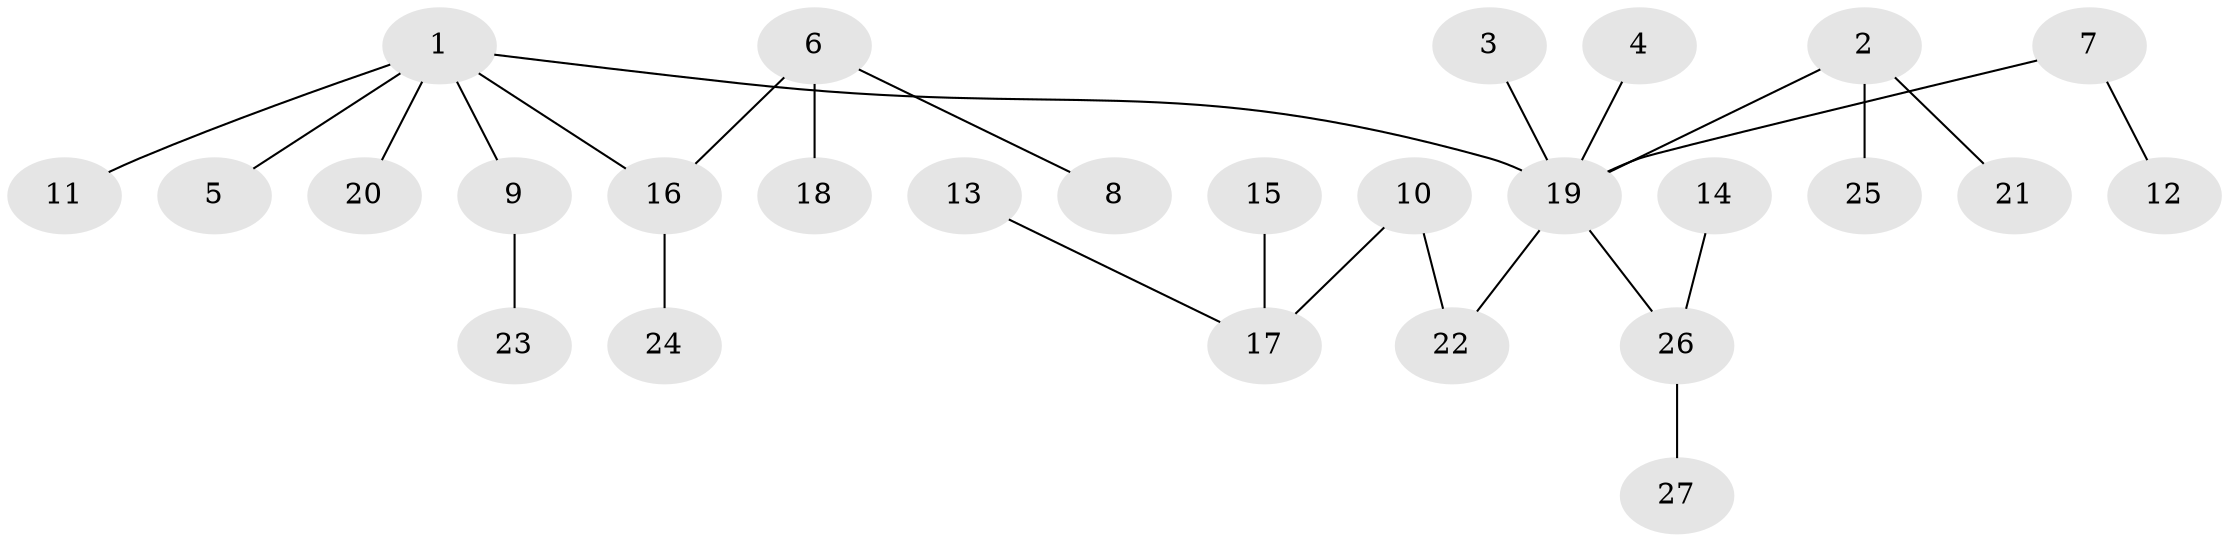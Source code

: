 // original degree distribution, {4: 0.05660377358490566, 6: 0.018867924528301886, 9: 0.018867924528301886, 3: 0.11320754716981132, 1: 0.5283018867924528, 2: 0.24528301886792453, 5: 0.018867924528301886}
// Generated by graph-tools (version 1.1) at 2025/02/03/09/25 03:02:19]
// undirected, 27 vertices, 26 edges
graph export_dot {
graph [start="1"]
  node [color=gray90,style=filled];
  1;
  2;
  3;
  4;
  5;
  6;
  7;
  8;
  9;
  10;
  11;
  12;
  13;
  14;
  15;
  16;
  17;
  18;
  19;
  20;
  21;
  22;
  23;
  24;
  25;
  26;
  27;
  1 -- 5 [weight=1.0];
  1 -- 9 [weight=1.0];
  1 -- 11 [weight=1.0];
  1 -- 16 [weight=1.0];
  1 -- 19 [weight=1.0];
  1 -- 20 [weight=1.0];
  2 -- 19 [weight=1.0];
  2 -- 21 [weight=1.0];
  2 -- 25 [weight=1.0];
  3 -- 19 [weight=1.0];
  4 -- 19 [weight=1.0];
  6 -- 8 [weight=1.0];
  6 -- 16 [weight=1.0];
  6 -- 18 [weight=1.0];
  7 -- 12 [weight=1.0];
  7 -- 19 [weight=1.0];
  9 -- 23 [weight=1.0];
  10 -- 17 [weight=1.0];
  10 -- 22 [weight=1.0];
  13 -- 17 [weight=1.0];
  14 -- 26 [weight=1.0];
  15 -- 17 [weight=1.0];
  16 -- 24 [weight=1.0];
  19 -- 22 [weight=1.0];
  19 -- 26 [weight=1.0];
  26 -- 27 [weight=1.0];
}
